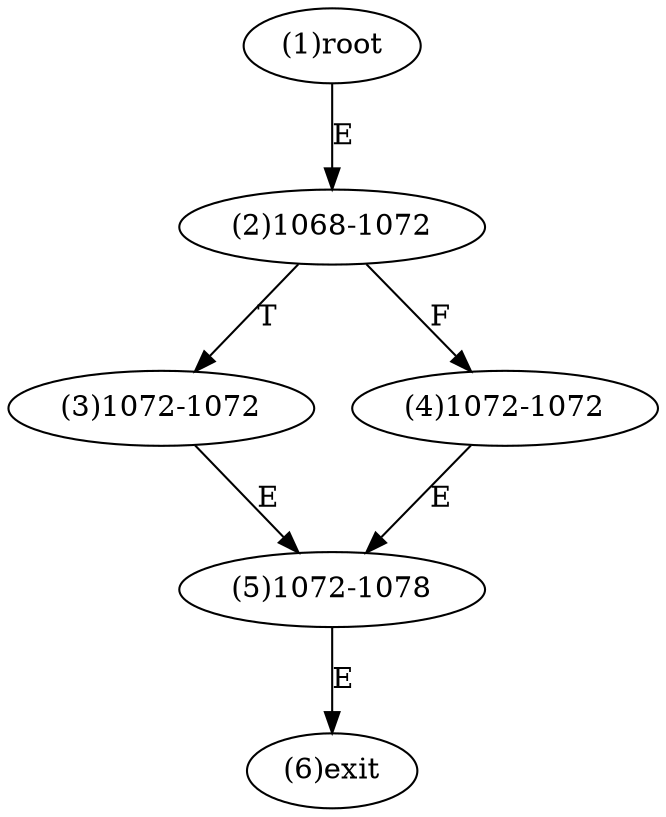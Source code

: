 digraph "" { 
1[ label="(1)root"];
2[ label="(2)1068-1072"];
3[ label="(3)1072-1072"];
4[ label="(4)1072-1072"];
5[ label="(5)1072-1078"];
6[ label="(6)exit"];
1->2[ label="E"];
2->4[ label="F"];
2->3[ label="T"];
3->5[ label="E"];
4->5[ label="E"];
5->6[ label="E"];
}